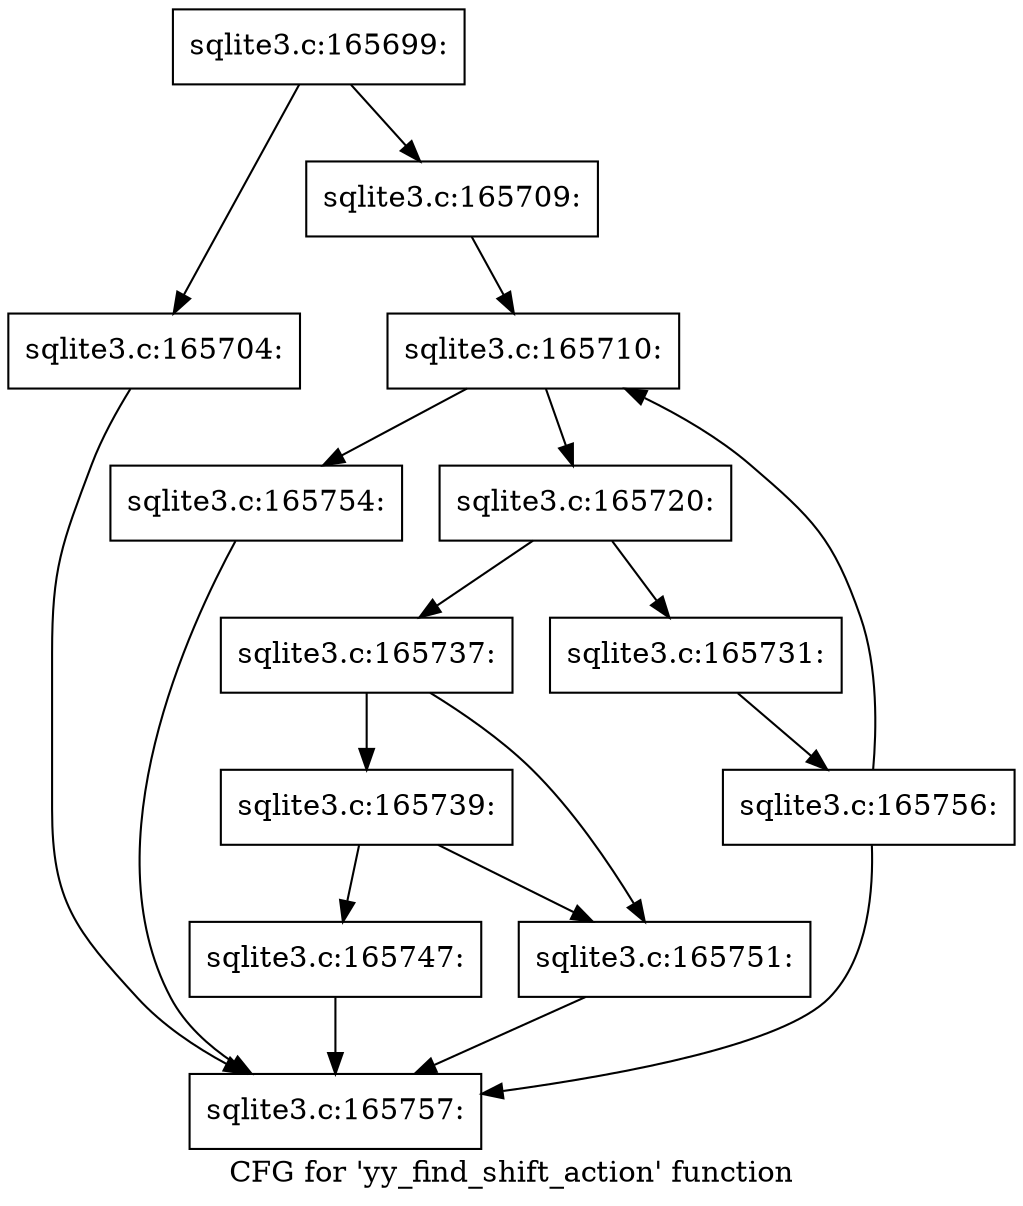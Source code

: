 digraph "CFG for 'yy_find_shift_action' function" {
	label="CFG for 'yy_find_shift_action' function";

	Node0x55c0f67f9f10 [shape=record,label="{sqlite3.c:165699:}"];
	Node0x55c0f67f9f10 -> Node0x55c0f888f5a0;
	Node0x55c0f67f9f10 -> Node0x55c0f888fdc0;
	Node0x55c0f888f5a0 [shape=record,label="{sqlite3.c:165704:}"];
	Node0x55c0f888f5a0 -> Node0x55c0f8890240;
	Node0x55c0f888fdc0 [shape=record,label="{sqlite3.c:165709:}"];
	Node0x55c0f888fdc0 -> Node0x55c0f88902e0;
	Node0x55c0f88902e0 [shape=record,label="{sqlite3.c:165710:}"];
	Node0x55c0f88902e0 -> Node0x55c0f67d1c40;
	Node0x55c0f88902e0 -> Node0x55c0f8890d20;
	Node0x55c0f67d1c40 [shape=record,label="{sqlite3.c:165720:}"];
	Node0x55c0f67d1c40 -> Node0x55c0f8891af0;
	Node0x55c0f67d1c40 -> Node0x55c0f8891b40;
	Node0x55c0f8891af0 [shape=record,label="{sqlite3.c:165731:}"];
	Node0x55c0f8891af0 -> Node0x55c0f8890290;
	Node0x55c0f8891b40 [shape=record,label="{sqlite3.c:165737:}"];
	Node0x55c0f8891b40 -> Node0x55c0f8892a60;
	Node0x55c0f8891b40 -> Node0x55c0f8892a10;
	Node0x55c0f8892a60 [shape=record,label="{sqlite3.c:165739:}"];
	Node0x55c0f8892a60 -> Node0x55c0f88929c0;
	Node0x55c0f8892a60 -> Node0x55c0f8892a10;
	Node0x55c0f88929c0 [shape=record,label="{sqlite3.c:165747:}"];
	Node0x55c0f88929c0 -> Node0x55c0f8890240;
	Node0x55c0f8892a10 [shape=record,label="{sqlite3.c:165751:}"];
	Node0x55c0f8892a10 -> Node0x55c0f8890240;
	Node0x55c0f8890d20 [shape=record,label="{sqlite3.c:165754:}"];
	Node0x55c0f8890d20 -> Node0x55c0f8890240;
	Node0x55c0f8890290 [shape=record,label="{sqlite3.c:165756:}"];
	Node0x55c0f8890290 -> Node0x55c0f88902e0;
	Node0x55c0f8890290 -> Node0x55c0f8890240;
	Node0x55c0f8890240 [shape=record,label="{sqlite3.c:165757:}"];
}
